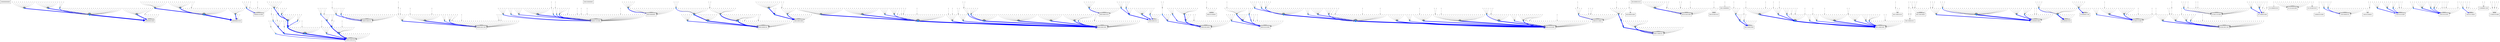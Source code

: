 digraph G {
layers="basins:edges:singles";
subgraph {
node[shape=box, style=unfilled, layer="basins"];
"00000000000" ;
node[shape=point, layer="edges", color=dodgerblue2, width=0.15, style=filled];
edge[color=blue];
node[layer="singles", color=gray25, width=0.05];
edge[color=gray50, len=1];
}
subgraph {
node[shape=box, style=unfilled, layer="basins"];
"00000001000" ;
node[shape=point, layer="edges", color=dodgerblue2, width=0.15, style=filled];
edge[color=blue];
"00001001000" [width=0.275142];
"00001000000" -> "00001001000" [penwidth=5.1299];
"00000001000" [width=0.298489];
"00001001000" -> "00000001000" [penwidth=8.25427];
"00001001000" [width=0.275142];
"00011000000" -> "00001001000" [penwidth=5.1299];
"00000001000" [width=0.298489];
"00011001000" -> "00000001000" [penwidth=5.4161];
"00001001000" [width=0.275142];
"01011000000" -> "00001001000" [penwidth=2.77259];
node[layer="singles", color=gray25, width=0.05];
edge[color=gray50, len=1];
"00000100110" -> "00001000000";
"00000101110" -> "00001000000";
"00001100110" -> "00001000000";
"00001101110" -> "00001001000";
"00010100110" -> "00011000000";
"00010101110" -> "00011000000";
"00011100110" -> "00001000000";
"00011101110" -> "00001001000";
"00100100110" -> "00001000000";
"00100101110" -> "00001000000";
"00101100110" -> "00001000000";
"00101101110" -> "00001001000";
"00110100110" -> "00011000000";
"00110101110" -> "00011000000";
"00111100110" -> "00001000000";
"00111101110" -> "00001001000";
"01000100111" -> "01011000000";
"01010100110" -> "00011000000";
"01010100111" -> "00011000000";
"01010101110" -> "00011001000";
"01011001000" -> "00000001000";
"01011010000" -> "00000001000";
"01011010110" -> "00001001000";
"01011011000" -> "00000001000";
"01011011010" -> "00000001000";
"01011011110" -> "00000001000";
"01011100110" -> "00001001000";
"01011100111" -> "00011001000";
"01011101110" -> "00001001000";
"01011101111" -> "00011001000";
"01011110110" -> "00001001000";
"01011111110" -> "00001001000";
"01100100111" -> "01011000000";
"01100101111" -> "01011001000";
"01110100110" -> "00011000000";
"01110100111" -> "00011000000";
"01110101110" -> "00011001000";
"01110101111" -> "00011001000";
"01110111110" -> "00011001000";
"01111010110" -> "00001001000";
"01111011110" -> "00001001000";
"01111100110" -> "00001001000";
"01111100111" -> "00011001000";
"01111101110" -> "00001001000";
"01111101111" -> "00011001000";
"01111110110" -> "00001001000";
"01111111110" -> "00001001000";
"10100100110" -> "00001000000";
"10100101110" -> "00001000000";
"10101000000" -> "00001001000";
"10101001000" -> "00001001000";
"10101100110" -> "00001000000";
"10101101110" -> "00001001000";
"10110100110" -> "00011000000";
"10110101110" -> "00011000000";
"10111000000" -> "00001001000";
"10111001000" -> "00001001000";
"10111100110" -> "00001000000";
"10111101110" -> "00001001000";
"11011010110" -> "00001001000";
"11011011110" -> "00000001000";
"11100100111" -> "01011000000";
"11100101111" -> "01011001000";
"11110100110" -> "00011000000";
"11110100111" -> "00011000000";
"11110101110" -> "00011001000";
"11110101111" -> "00011001000";
"11110111110" -> "00011001000";
"11111000000" -> "00001001000";
"11111000001" -> "00011001000";
"11111001000" -> "00001001000";
"11111010000" -> "00001001000";
"11111010110" -> "00001001000";
"11111011000" -> "00000001000";
"11111011010" -> "00000001000";
"11111011110" -> "00001001000";
"11111100110" -> "00001001000";
"11111100111" -> "00011001000";
"11111101110" -> "00001001000";
"11111101111" -> "00011001000";
"11111110110" -> "00001001000";
"11111111110" -> "00001001000";
}
subgraph {
node[shape=box, style=unfilled, layer="basins"];
"00000001010" ;
node[shape=point, layer="edges", color=dodgerblue2, width=0.15, style=filled];
edge[color=blue];
"00001001010" [width=0.265932];
"00001000010" -> "00001001010" [penwidth=5.4161];
"00000001010" [width=0.280313];
"00001001010" -> "00000001010" [penwidth=7.97797];
"00001001010" [width=0.265932];
"00011000010" -> "00001001010" [penwidth=5.1299];
"00000001010" [width=0.280313];
"00011001010" -> "00000001010" [penwidth=4.60517];
node[layer="singles", color=gray25, width=0.05];
edge[color=gray50, len=1];
"00000000110" -> "00001000010";
"00001000110" -> "00001000010";
"00001001110" -> "00001001010";
"00010000110" -> "00011000010";
"00011000110" -> "00001000010";
"00011001110" -> "00001001010";
"00100000110" -> "00001000010";
"00100001110" -> "00001000010";
"00101000110" -> "00001000010";
"00101001110" -> "00001001010";
"00110000110" -> "00011000010";
"00110001110" -> "00011000010";
"00111000110" -> "00001000010";
"00111001110" -> "00001001010";
"01010000110" -> "00011000010";
"01011000010" -> "00001001010";
"01011000110" -> "00001001010";
"01011000111" -> "00011001010";
"01011001010" -> "00000001010";
"01011001110" -> "00001001010";
"01100000111" -> "01011000010";
"01110000110" -> "00011000010";
"01110000111" -> "00011000010";
"01110001110" -> "00011001010";
"01111000110" -> "00001001010";
"01111000111" -> "00011001010";
"01111001110" -> "00001001010";
"01111001111" -> "00011001010";
"10000000110" -> "00001000010";
"10001000110" -> "00001000010";
"10001001110" -> "00001001010";
"10010000110" -> "00011000010";
"10011000110" -> "00001000010";
"10011001110" -> "00001001010";
"10100000110" -> "00001000010";
"10100001010" -> "00000001010";
"10100001110" -> "00001000010";
"10101000010" -> "00001001010";
"10101000110" -> "00001000010";
"10101001010" -> "00001001010";
"10101001110" -> "00001001010";
"10110000110" -> "00011000010";
"10110001110" -> "00011000010";
"10111000010" -> "00001001010";
"10111000110" -> "00001000010";
"10111001010" -> "00001001010";
"10111001110" -> "00001001010";
"11010000110" -> "00011000010";
"11011000110" -> "00001001010";
"11011000111" -> "00011001010";
"11011001110" -> "00001001010";
"11100000111" -> "01011000010";
"11110000110" -> "00011000010";
"11110000111" -> "00011000010";
"11110001110" -> "00011001010";
"11111000010" -> "00001001010";
"11111000011" -> "00011001010";
"11111000110" -> "00001001010";
"11111000111" -> "00011001010";
"11111001010" -> "00001001010";
"11111001110" -> "00001001010";
"11111001111" -> "00011001010";
}
subgraph {
node[shape=box, style=unfilled, layer="basins"];
"00000101000" ;
node[shape=point, layer="edges", color=dodgerblue2, width=0.15, style=filled];
edge[color=blue];
"00000101000" [width=0.196296];
"00000101010" -> "00000101000" [penwidth=3.21888];
node[layer="singles", color=gray25, width=0.05];
edge[color=gray50, len=1];
"01011111000" -> "00000101000";
"01011111010" -> "00000101000";
"10000001010" -> "00000101010";
"10000101010" -> "00000101000";
"10001001000" -> "00000101000";
"10001001010" -> "00000101010";
"10011001000" -> "00000101000";
"10011001010" -> "00000101010";
"11011001000" -> "00000101000";
"11011001010" -> "00000101010";
"11011010000" -> "00000101000";
"11011011000" -> "00000101000";
"11011011010" -> "00000101000";
"11011111000" -> "00000101000";
"11011111010" -> "00000101000";
"11100100011" -> "01011111000";
"11110000000" -> "10011001000";
}
subgraph {
node[shape=box, style=unfilled, layer="basins"];
"00001000100" ;
node[shape=point, layer="edges", color=dodgerblue2, width=0.15, style=filled];
edge[color=blue];
"00001000100" [width=0.318608];
"00000000100" -> "00001000100" [penwidth=2.77259];
"00001000100" [width=0.318608];
"00001100100" -> "00001000100" [penwidth=5.27811];
"00011000100" [width=0.259455];
"00010000100" -> "00011000100" [penwidth=6.86797];
"00010000100" [width=0.228932];
"00010001100" -> "00010000100" [penwidth=6.43775];
"00001000100" [width=0.318608];
"00011000100" -> "00001000100" [penwidth=7.78364];
"01010001100" [width=0.16566];
"01000001101" -> "01010001100" [penwidth=4.15888];
"00010000100" [width=0.228932];
"01010000101" -> "00010000100" [penwidth=2.77259];
"00010001100" [width=0.214592];
"01010001100" -> "00010001100" [penwidth=4.96981];
"00010001100" [width=0.214592];
"01010001101" -> "00010001100" [penwidth=3.21888];
"00001000100" [width=0.318608];
"10001000100" -> "00001000100" [penwidth=3.89182];
"10011000100" [width=0.224486];
"10010000100" -> "10011000100" [penwidth=5.54518];
"10010000100" [width=0.184839];
"10010001100" -> "10010000100" [penwidth=4.79579];
"10011100100" [width=0.153506];
"10010101100" -> "10011100100" [penwidth=2.77259];
"00001000100" [width=0.318608];
"10011000100" -> "00001000100" [penwidth=6.73459];
"00001100100" [width=0.175937];
"10011100100" -> "00001100100" [penwidth=4.60517];
"10010001100" [width=0.15986];
"11010001101" -> "10010001100" [penwidth=2.77259];
node[layer="singles", color=gray25, width=0.05];
edge[color=gray50, len=1];
"00000001100" -> "00000000100";
"00000100100" -> "00001000100";
"00000101100" -> "00001000100";
"00010100100" -> "00011000100";
"00010101100" -> "00011000100";
"00011100100" -> "00001000100";
"00100000100" -> "00001000100";
"00100001100" -> "00001000100";
"00100100100" -> "00001000100";
"00100101100" -> "00001000100";
"00101000100" -> "00001000100";
"00101100100" -> "00001000100";
"00110000100" -> "00011000100";
"00110001100" -> "00011000100";
"00110100100" -> "00011000100";
"00110101100" -> "00011000100";
"00111000100" -> "00001000100";
"00111100100" -> "00001000100";
"01000000101" -> "01010000100";
"01000010101" -> "01010000101";
"01000011101" -> "01010001101";
"01000101101" -> "01010001100";
"01000110101" -> "01010000101";
"01000111101" -> "01010001101";
"01001010101" -> "01000001101";
"01001011101" -> "01000001101";
"01001111101" -> "01000001101";
"01010000100" -> "00011000100";
"01010010100" -> "00010000100";
"01010011100" -> "00010001100";
"01010100100" -> "00011000100";
"01010100101" -> "00011000100";
"01010101101" -> "00010001100";
"01010110100" -> "00011000100";
"01010111100" -> "00010001100";
"01011001101" -> "00010001100";
"01011011100" -> "00000001100";
"01100001101" -> "01010001100";
"01100010101" -> "01010000101";
"01100011101" -> "01010001101";
"01100111101" -> "01010001101";
"01101011101" -> "01000001101";
"01110000100" -> "00011000100";
"01110000101" -> "00011000100";
"01110001101" -> "00010001100";
"01110010100" -> "00011000100";
"01110011100" -> "00010001100";
"01110100100" -> "00011000100";
"01110100101" -> "00011000100";
"01110110100" -> "00011000100";
"10000000100" -> "10001000100";
"10000001100" -> "10000000100";
"10000100100" -> "10001100100";
"10000101100" -> "10001100100";
"10001100100" -> "00001100100";
"10010100100" -> "10011100100";
"10100000100" -> "10001000100";
"10100001100" -> "10001000100";
"10100100100" -> "10001000100";
"10100101100" -> "10001000100";
"10101000100" -> "00001000100";
"10101100100" -> "00001000100";
"10110000100" -> "10011000100";
"10110001100" -> "10011000100";
"10110100100" -> "10011000100";
"10110101100" -> "10011000100";
"10111000100" -> "00001000100";
"10111100100" -> "00001000100";
"11000000101" -> "11010000100";
"11000001101" -> "11010001100";
"11000010101" -> "11010000101";
"11000011101" -> "11010001101";
"11000110101" -> "11010100101";
"11000111101" -> "11010101101";
"11001010101" -> "01000001101";
"11001011101" -> "01000001101";
"11001111101" -> "01000101101";
"11010000100" -> "10011000100";
"11010000101" -> "10010000100";
"11010001100" -> "10010001100";
"11010010100" -> "10010000100";
"11010011100" -> "10010001100";
"11010100100" -> "10011100100";
"11010100101" -> "10011100100";
"11010101101" -> "10010101100";
"11010110100" -> "10011100100";
"11010111100" -> "10010101100";
"11011001101" -> "00010001100";
"11011011100" -> "00000001100";
"11100001101" -> "11010001100";
"11100010101" -> "11010000101";
"11100011101" -> "11010001101";
"11100111101" -> "11010001101";
"11101011101" -> "01000001101";
"11110000100" -> "10011000100";
"11110000101" -> "10011000100";
"11110001101" -> "10010001100";
"11110010100" -> "10011000100";
"11110011100" -> "10010001100";
"11110100100" -> "10011000100";
"11110100101" -> "10011000100";
"11110110100" -> "10011000100";
}
subgraph {
node[shape=box, style=unfilled, layer="basins"];
"00001000101" ;
node[shape=point, layer="edges", color=dodgerblue2, width=0.15, style=filled];
edge[color=blue];
"00001000101" [width=0.242506];
"00001100101" -> "00001000101" [penwidth=3.58352];
"00001000101" [width=0.242506];
"10001000101" -> "00001000101" [penwidth=2.77259];
node[layer="singles", color=gray25, width=0.05];
edge[color=gray50, len=1];
"00000110100" -> "00001000101";
"00001010100" -> "00001000101";
"00001110100" -> "00001000101";
"00001110101" -> "00001000101";
"00011010100" -> "00001000101";
"00011110100" -> "00001000101";
"00100010100" -> "00001000101";
"00100110100" -> "00001000101";
"00100111100" -> "00001000101";
"00101000101" -> "00001000101";
"00101010100" -> "00001000101";
"00101010101" -> "00001000101";
"00101100101" -> "00001000101";
"00101110100" -> "00001000101";
"00101110101" -> "00001000101";
"00111010100" -> "00001000101";
"00111110100" -> "00001000101";
"10000110100" -> "10001100101";
"10001010100" -> "00001000101";
"10001100101" -> "00001100101";
"10001110100" -> "00001100101";
"10001110101" -> "00001100101";
"10011010100" -> "00001000101";
"10011110100" -> "00001100101";
"10100010100" -> "10001000101";
"10100110100" -> "10001000101";
"10100111100" -> "10001000101";
"10101000101" -> "00001000101";
"10101010100" -> "00001000101";
"10101010101" -> "00001000101";
"10101100101" -> "00001000101";
"10101110100" -> "00001000101";
"10101110101" -> "00001000101";
"10111010100" -> "00001000101";
"10111110100" -> "00001000101";
}
subgraph {
node[shape=box, style=unfilled, layer="basins"];
"00001001100" ;
node[shape=point, layer="edges", color=dodgerblue2, width=0.15, style=filled];
edge[color=blue];
"00001001100" [width=0.292963];
"00001101100" -> "00001001100" [penwidth=4.60517];
"00001001100" [width=0.292963];
"00011001100" -> "00001001100" [penwidth=5.99146];
"00001001100" [width=0.292963];
"01011000100" -> "00001001100" [penwidth=2.77259];
"00001001100" [width=0.292963];
"10011001100" -> "00001001100" [penwidth=3.21888];
node[layer="singles", color=gray25, width=0.05];
edge[color=gray50, len=1];
"00011101100" -> "00001001100";
"00101001100" -> "00001001100";
"00101101100" -> "00001001100";
"00111001100" -> "00001001100";
"00111101100" -> "00001001100";
"01000100101" -> "01011000100";
"01010101100" -> "00011001100";
"01011000101" -> "00011001100";
"01011001100" -> "00001001100";
"01011010100" -> "00001001100";
"01011100100" -> "00001001100";
"01011100101" -> "00011001100";
"01011101100" -> "00001001100";
"01011101101" -> "00011001100";
"01011110100" -> "00001001100";
"01011111100" -> "00001001100";
"01100000101" -> "01011000100";
"01100100101" -> "01011000100";
"01100101101" -> "01011001100";
"01100110101" -> "01011000101";
"01110001100" -> "00011001100";
"01110101100" -> "00011001100";
"01110101101" -> "00011001100";
"01110111100" -> "00011001100";
"01111000100" -> "00001001100";
"01111000101" -> "00011001100";
"01111001100" -> "00001001100";
"01111001101" -> "00011001100";
"01111010100" -> "00001001100";
"01111011100" -> "00001001100";
"01111100100" -> "00001001100";
"01111100101" -> "00011001100";
"01111101100" -> "00001001100";
"01111101101" -> "00011001100";
"01111110100" -> "00001001100";
"01111111100" -> "00001001100";
"10001001100" -> "00001001100";
"10001101100" -> "00001101100";
"10011101100" -> "00001101100";
"10101001100" -> "00001001100";
"10101101100" -> "00001001100";
"10111001100" -> "00001001100";
"10111101100" -> "00001001100";
"11000100101" -> "11011100100";
"11000101101" -> "11010101100";
"11010101100" -> "10011101100";
"11011000100" -> "00001001100";
"11011000101" -> "00011001100";
"11011001100" -> "00001001100";
"11011010100" -> "00001001100";
"11011100100" -> "00001101100";
"11011100101" -> "00011101100";
"11011101100" -> "00001101100";
"11011101101" -> "00011101100";
"11011110100" -> "00001101100";
"11011111100" -> "00001101100";
"11100000101" -> "11011000100";
"11100100101" -> "11011000100";
"11100101101" -> "11011001100";
"11100110101" -> "11011000101";
"11110001100" -> "10011001100";
"11110101100" -> "10011001100";
"11110101101" -> "10011001100";
"11110111100" -> "10011001100";
"11111000100" -> "00001001100";
"11111000101" -> "00011001100";
"11111001100" -> "00001001100";
"11111001101" -> "00011001100";
"11111010100" -> "00001001100";
"11111011100" -> "00001001100";
"11111100100" -> "00001001100";
"11111100101" -> "00011001100";
"11111101100" -> "00001001100";
"11111101101" -> "00011001100";
"11111110100" -> "00001001100";
"11111111100" -> "00001001100";
}
subgraph {
node[shape=box, style=unfilled, layer="basins"];
"00001101000" ;
node[shape=point, layer="edges", color=dodgerblue2, width=0.15, style=filled];
edge[color=blue];
"00001101000" [width=0.302886];
"00001100000" -> "00001101000" [penwidth=3.58352];
"00001101000" [width=0.302886];
"00001101010" -> "00001101000" [penwidth=2.77259];
"00001101000" [width=0.302886];
"00011100000" -> "00001101000" [penwidth=3.58352];
"00001101000" [width=0.302886];
"00011101000" -> "00001101000" [penwidth=5.4161];
"00001101000" [width=0.302886];
"10001100000" -> "00001101000" [penwidth=2.77259];
"00001101000" [width=0.302886];
"10011100000" -> "00001101000" [penwidth=2.77259];
"00001101000" [width=0.302886];
"10011101000" -> "00001101000" [penwidth=3.58352];
node[layer="singles", color=gray25, width=0.05];
edge[color=gray50, len=1];
"00000100000" -> "00001100000";
"00001100010" -> "00001101000";
"00010100000" -> "00011100000";
"00011100010" -> "00001101000";
"00011101010" -> "00001101000";
"01010100000" -> "00011101000";
"01011100000" -> "00001101000";
"01011100001" -> "00011101000";
"01011100010" -> "00001101000";
"01011100011" -> "00011101000";
"01011101000" -> "00001101000";
"01011101010" -> "00001101000";
"01011110000" -> "00001101000";
"10000000000" -> "10000100000";
"10000100000" -> "10001100000";
"10000100110" -> "00001100000";
"10000101110" -> "00001100000";
"10001000000" -> "00001101000";
"10001000010" -> "00001101010";
"10001100010" -> "00001101000";
"10001100110" -> "00001100000";
"10001101000" -> "00001101000";
"10001101010" -> "00001101000";
"10001101110" -> "00001101000";
"10010000000" -> "10010100000";
"10010100000" -> "10011100000";
"10010100110" -> "00011100000";
"10010101110" -> "00011100000";
"10011000000" -> "00001101000";
"10011000010" -> "00001101010";
"10011100010" -> "00001101000";
"10011100110" -> "00001100000";
"10011101010" -> "00001101000";
"10011101110" -> "00001101000";
"10100000000" -> "10001000000";
"10100100000" -> "10001100000";
"10100101000" -> "10001101000";
"10100101010" -> "00001101000";
"10101100000" -> "00001101000";
"10101100010" -> "00001101000";
"10101101000" -> "00001101000";
"10101101010" -> "00001101000";
"10110000000" -> "10011000000";
"10110100000" -> "10011100000";
"10110101000" -> "10011101000";
"10110101010" -> "00011101000";
"10111100000" -> "00001101000";
"10111100010" -> "00001101000";
"10111101000" -> "00001101000";
"10111101010" -> "00001101000";
"11000100111" -> "01011100000";
"11010100000" -> "10011101000";
"11010100110" -> "00011100000";
"11010100111" -> "00011100000";
"11010101110" -> "00011101000";
"11011000000" -> "00001101000";
"11011000010" -> "00001101010";
"11011100000" -> "00001101000";
"11011100001" -> "00011101000";
"11011100010" -> "00001101000";
"11011100011" -> "00011101000";
"11011100110" -> "00001101000";
"11011100111" -> "00011101000";
"11011101000" -> "00001101000";
"11011101010" -> "00001101000";
"11011101110" -> "00001101000";
"11011101111" -> "00011101000";
"11011110000" -> "00001101000";
"11011110110" -> "00001101000";
"11011111110" -> "00001101000";
"11100100001" -> "11011101000";
"11110100000" -> "10011101000";
"11110100001" -> "10011101000";
"11110101000" -> "10011101000";
"11110101010" -> "00011101000";
"11111100000" -> "00001101000";
"11111100001" -> "00011101000";
"11111100010" -> "00001101000";
"11111100011" -> "00011101000";
"11111101000" -> "00001101000";
"11111101001" -> "00011101000";
"11111101010" -> "00001101000";
"11111101011" -> "00011101000";
"11111110000" -> "00001101000";
"11111111000" -> "00001101000";
"11111111010" -> "00001101000";
}
subgraph {
node[shape=box, style=unfilled, layer="basins"];
"00010000000" ;
node[shape=point, layer="edges", color=dodgerblue2, width=0.15, style=filled];
edge[color=blue];
node[layer="singles", color=gray25, width=0.05];
edge[color=gray50, len=1];
}
subgraph {
node[shape=box, style=unfilled, layer="basins"];
"00010000001" ;
node[shape=point, layer="edges", color=dodgerblue2, width=0.15, style=filled];
edge[color=blue];
"00010000001" [width=0.231049];
"00000000001" -> "00010000001" [penwidth=4.15888];
node[layer="singles", color=gray25, width=0.05];
edge[color=gray50, len=1];
"00000011110" -> "00000000001";
"00000011111" -> "00010000001";
"00000101111" -> "00010000001";
"00000111110" -> "00000000001";
"00000111111" -> "00010000001";
"00001010111" -> "00000000001";
"00010011110" -> "00010000001";
"00010011111" -> "00010000001";
"00010101111" -> "00010000001";
"00010111110" -> "00010000001";
"00010111111" -> "00010000001";
"00011010111" -> "00010000001";
"00100011110" -> "00000000001";
"00100011111" -> "00010000001";
"00100111111" -> "00010000001";
"00110011110" -> "00010000001";
"00110011111" -> "00010000001";
"00110111111" -> "00010000001";
"10000011110" -> "00000000001";
"10000011111" -> "00010000001";
"10001010111" -> "00000000001";
"10010011110" -> "00010000001";
"10010011111" -> "00010000001";
"10011010111" -> "00010000001";
"10100011110" -> "00000000001";
"10100011111" -> "00010000001";
"10100111111" -> "00010000001";
"10110011110" -> "00010000001";
"10110011111" -> "00010000001";
"10110111111" -> "00010000001";
}
subgraph {
node[shape=box, style=unfilled, layer="basins"];
"00010000101" ;
node[shape=point, layer="edges", color=dodgerblue2, width=0.15, style=filled];
edge[color=blue];
"00010000101" [width=0.310264];
"00000000101" -> "00010000101" [penwidth=3.89182];
"00010000101" [width=0.310264];
"00000001101" -> "00010000101" [penwidth=6.93147];
"00000001101" [width=0.231049];
"00001001101" -> "00000001101" [penwidth=6.08904];
"00001001101" [width=0.202968];
"00001101101" -> "00001001101" [penwidth=2.77259];
"00010000101" [width=0.310264];
"00010001101" -> "00010000101" [penwidth=7.1107];
"00010001101" [width=0.237023];
"00011001101" -> "00010001101" [penwidth=5.66643];
node[layer="singles", color=gray25, width=0.05];
edge[color=gray50, len=1];
"00000010100" -> "00000000101";
"00000010101" -> "00010000101";
"00000011100" -> "00000000101";
"00000011101" -> "00010000101";
"00000101101" -> "00010000101";
"00000110101" -> "00010000101";
"00000111100" -> "00000000101";
"00000111101" -> "00010000101";
"00001010101" -> "00000000101";
"00001011100" -> "00000001101";
"00001011101" -> "00000001101";
"00001111100" -> "00001001101";
"00001111101" -> "00000001101";
"00010010100" -> "00010000101";
"00010010101" -> "00010000101";
"00010011100" -> "00010000101";
"00010011101" -> "00010000101";
"00010101101" -> "00010000101";
"00010110101" -> "00010000101";
"00010111100" -> "00010000101";
"00010111101" -> "00010000101";
"00011010101" -> "00010000101";
"00011011100" -> "00000001101";
"00011011101" -> "00010001101";
"00011101101" -> "00011001101";
"00011111100" -> "00001001101";
"00011111101" -> "00010001101";
"00100001101" -> "00010000101";
"00100010101" -> "00010000101";
"00100011100" -> "00000000101";
"00100011101" -> "00010000101";
"00100111101" -> "00010000101";
"00101001101" -> "00001001101";
"00101011100" -> "00001001101";
"00101011101" -> "00000001101";
"00101101101" -> "00001001101";
"00101111100" -> "00001001101";
"00101111101" -> "00001001101";
"00110001101" -> "00010000101";
"00110010101" -> "00010000101";
"00110011100" -> "00010000101";
"00110011101" -> "00010000101";
"00110111101" -> "00010000101";
"00111001101" -> "00011001101";
"00111011100" -> "00001001101";
"00111011101" -> "00010001101";
"00111101101" -> "00011001101";
"00111111100" -> "00001001101";
"00111111101" -> "00011001101";
"01010010101" -> "00010000101";
"01010011101" -> "00010001101";
"01010110101" -> "00010000101";
"01010111101" -> "00010001101";
"01011010101" -> "00010001101";
"01011011101" -> "00010001101";
"01011110101" -> "00011001101";
"01011111101" -> "00010001101";
"01110010101" -> "00010000101";
"01110011101" -> "00010001101";
"01110111101" -> "00010001101";
"01111010101" -> "00011001101";
"01111011101" -> "00010001101";
"01111110101" -> "00011001101";
"01111111101" -> "00011001101";
"10001001101" -> "00000001101";
"10001010101" -> "00000000101";
"10001011100" -> "00000001101";
"10001011101" -> "00000001101";
"10001101101" -> "00001101101";
"10001111100" -> "00001101101";
"10001111101" -> "00000101101";
"10011001101" -> "00010001101";
"10011010101" -> "00010000101";
"10011011100" -> "00000001101";
"10011011101" -> "00010001101";
"10011101101" -> "00011101101";
"10011111100" -> "00001101101";
"10011111101" -> "00010101101";
"10101001101" -> "00001001101";
"10101011100" -> "00001001101";
"10101011101" -> "00000001101";
"10101101101" -> "00001001101";
"10101111100" -> "00001001101";
"10101111101" -> "00001001101";
"10111001101" -> "00011001101";
"10111011100" -> "00001001101";
"10111011101" -> "00010001101";
"10111101101" -> "00011001101";
"10111111100" -> "00001001101";
"10111111101" -> "00011001101";
"11011010101" -> "00010001101";
"11011011101" -> "00010001101";
"11011110101" -> "00011101101";
"11011111101" -> "00010101101";
"11111010101" -> "00011001101";
"11111011101" -> "00010001101";
"11111110101" -> "00011001101";
"11111111101" -> "00011001101";
}
subgraph {
node[shape=box, style=unfilled, layer="basins"];
"00010001000" ;
node[shape=point, layer="edges", color=dodgerblue2, width=0.15, style=filled];
edge[color=blue];
"01010001000" [width=0.188881];
"01000001001" -> "01010001000" [penwidth=5.27811];
"00010001000" [width=0.247571];
"01010001000" -> "00010001000" [penwidth=5.66643];
"00010001000" [width=0.247571];
"01010001001" -> "00010001000" [penwidth=4.79579];
node[layer="singles", color=gray25, width=0.05];
edge[color=gray50, len=1];
"01000000001" -> "01010001000";
"01000011001" -> "01010001001";
"01000011111" -> "01010001001";
"01000101111" -> "01010001000";
"01000111111" -> "01010001001";
"01001010001" -> "01000001001";
"01001010011" -> "01000011001";
"01001010111" -> "01000001001";
"01001011001" -> "01000001001";
"01001011011" -> "01000001001";
"01001011111" -> "01000001001";
"01001111111" -> "01000001001";
"01010000000" -> "00010001000";
"01010000001" -> "00010001000";
"01010011000" -> "00010001000";
"01010011110" -> "00010001000";
"01010101111" -> "00010001000";
"01010111110" -> "00010001000";
"01011000001" -> "00010001000";
"01011001001" -> "00010001000";
"01100011111" -> "01010001001";
"01100111111" -> "01010001001";
"01101011111" -> "01000001001";
"01110011110" -> "00010001000";
"11000011111" -> "01010001001";
"11001010111" -> "01000001001";
"11001011111" -> "01000001001";
"11010011110" -> "00010001000";
"11100011111" -> "01010001001";
"11100111111" -> "01010001001";
"11101010001" -> "01000001001";
"11101010011" -> "01000011001";
"11101011001" -> "01000001001";
"11101011011" -> "01000001001";
"11101011111" -> "01000001001";
"11110011110" -> "00010001000";
"11111001001" -> "00010001000";
}
subgraph {
node[shape=box, style=unfilled, layer="basins"];
"00010001001" ;
node[shape=point, layer="edges", color=dodgerblue2, width=0.15, style=filled];
edge[color=blue];
"00010001001" [width=0.35866];
"00000001001" -> "00010001001" [penwidth=8.93182];
"00010001001" [width=0.35866];
"00000011001" -> "00010001001" [penwidth=4.39445];
"00000001001" [width=0.297727];
"00001000001" -> "00000001001" [penwidth=6.43775];
"00000001001" [width=0.297727];
"00001001001" -> "00000001001" [penwidth=5.88888];
"00000001001" [width=0.297727];
"00001010001" -> "00000001001" [penwidth=3.58352];
"00010001001" [width=0.35866];
"00010011000" -> "00010001001" [penwidth=4.15888];
"00010001001" [width=0.35866];
"00010011001" -> "00010001001" [penwidth=6.51619];
"00010011001" [width=0.217206];
"00010011010" -> "00010011001" [penwidth=3.58352];
"00010001001" [width=0.35866];
"00011000001" -> "00010001001" [penwidth=6.08904];
"00010001001" [width=0.35866];
"00011001001" -> "00010001001" [penwidth=5.27811];
"00000001001" [width=0.297727];
"00011010000" -> "00000001001" [penwidth=3.58352];
"00010001001" [width=0.35866];
"00011010001" -> "00010001001" [penwidth=4.96981];
"00010011001" [width=0.217206];
"01010010001" -> "00010011001" [penwidth=3.58352];
"00010001001" [width=0.35866];
"01010011001" -> "00010001001" [penwidth=3.58352];
node[layer="singles", color=gray25, width=0.05];
edge[color=gray50, len=1];
"00000011000" -> "00000001001";
"00000011010" -> "00000011001";
"00000011011" -> "00010011001";
"00000100111" -> "00011000001";
"00000110110" -> "00001010001";
"00001010000" -> "00000001001";
"00001010010" -> "00000011001";
"00001010011" -> "00000011001";
"00001010110" -> "00001000001";
"00001011000" -> "00000001001";
"00001011001" -> "00000001001";
"00001011010" -> "00000001001";
"00001011011" -> "00000001001";
"00001011110" -> "00000001001";
"00001011111" -> "00000001001";
"00001100111" -> "00001000001";
"00001101111" -> "00001001001";
"00001110110" -> "00001000001";
"00001110111" -> "00001000001";
"00001111110" -> "00001001001";
"00001111111" -> "00000001001";
"00010011011" -> "00010011001";
"00010100111" -> "00011000001";
"00010110110" -> "00011010001";
"00011010010" -> "00000011001";
"00011010011" -> "00010011001";
"00011010110" -> "00001000001";
"00011011000" -> "00000001001";
"00011011001" -> "00010001001";
"00011011010" -> "00000001001";
"00011011011" -> "00010001001";
"00011011110" -> "00000001001";
"00011011111" -> "00010001001";
"00011100111" -> "00011000001";
"00011101111" -> "00011001001";
"00011110110" -> "00001000001";
"00011110111" -> "00011000001";
"00011111110" -> "00001001001";
"00011111111" -> "00010001001";
"00100010110" -> "00001010001";
"00100100111" -> "00011000001";
"00100101111" -> "00011000001";
"00100110110" -> "00001010001";
"00100110111" -> "00011010001";
"00100111110" -> "00001000001";
"00101010110" -> "00001000001";
"00101010111" -> "00001000001";
"00101011110" -> "00001001001";
"00101011111" -> "00000001001";
"00101100111" -> "00001000001";
"00101101111" -> "00001001001";
"00101110110" -> "00001000001";
"00101110111" -> "00001000001";
"00101111110" -> "00001001001";
"00101111111" -> "00001001001";
"00110010110" -> "00011010001";
"00110100111" -> "00011000001";
"00110101111" -> "00011000001";
"00110110110" -> "00011010001";
"00110110111" -> "00011010001";
"00110111110" -> "00011000001";
"00111010110" -> "00001000001";
"00111010111" -> "00011000001";
"00111011110" -> "00001001001";
"00111011111" -> "00010001001";
"00111100111" -> "00011000001";
"00111101111" -> "00011001001";
"00111110110" -> "00001000001";
"00111110111" -> "00011000001";
"00111111110" -> "00001001001";
"00111111111" -> "00011001001";
"01000000011" -> "01010011010";
"01000000111" -> "01010000010";
"01000010001" -> "01010011001";
"01000010011" -> "01010011001";
"01000010111" -> "01010010001";
"01000011011" -> "01010011001";
"01000110111" -> "01010010001";
"01010000010" -> "00010011010";
"01010000011" -> "00010011010";
"01010010000" -> "00010011000";
"01010010010" -> "00010011000";
"01010010011" -> "00010011001";
"01010011010" -> "00010011000";
"01010011011" -> "00010011001";
"01010011111" -> "00010001001";
"01010110110" -> "00011010000";
"01010111111" -> "00010001001";
"01011010001" -> "00010001001";
"01011010010" -> "00000011000";
"01011010011" -> "00010011001";
"01011010111" -> "00010001001";
"01011011001" -> "00010001001";
"01011011011" -> "00010001001";
"01011011111" -> "00010001001";
"01011110111" -> "00011001001";
"01011111111" -> "00010001001";
"01100010111" -> "01010010001";
"01100110111" -> "01011010001";
"01110010110" -> "00011010000";
"01110011111" -> "00010001001";
"01110110110" -> "00011010000";
"01110110111" -> "00011010001";
"01110111111" -> "00010001001";
"01111010111" -> "00011001001";
"01111011111" -> "00010001001";
"01111110111" -> "00011001001";
"01111111111" -> "00011001001";
"10001010110" -> "00001000001";
"10001011110" -> "00000001001";
"10001011111" -> "00000001001";
"10011010110" -> "00001000001";
"10011011110" -> "00000001001";
"10011011111" -> "00010001001";
"10100000010" -> "00001010010";
"10100010110" -> "00001010001";
"10100011010" -> "00000011001";
"10100011011" -> "00010011001";
"10100100111" -> "00011000001";
"10100101111" -> "00011000001";
"10100110110" -> "00001010001";
"10100110111" -> "00011010001";
"10100111110" -> "00001000001";
"10101000001" -> "00001001001";
"10101001001" -> "00000001001";
"10101010000" -> "00001001001";
"10101010001" -> "00000001001";
"10101010010" -> "00001011001";
"10101010011" -> "00000011001";
"10101010110" -> "00001000001";
"10101010111" -> "00001000001";
"10101011000" -> "00000001001";
"10101011001" -> "00000001001";
"10101011010" -> "00000001001";
"10101011011" -> "00000001001";
"10101011110" -> "00001001001";
"10101011111" -> "00000001001";
"10101100111" -> "00001000001";
"10101101111" -> "00001001001";
"10101110110" -> "00001000001";
"10101110111" -> "00001000001";
"10101111110" -> "00001001001";
"10101111111" -> "00001001001";
"10110000010" -> "00011010010";
"10110010110" -> "00011010001";
"10110011010" -> "00010011001";
"10110011011" -> "00010011001";
"10110100111" -> "00011000001";
"10110101111" -> "00011000001";
"10110110110" -> "00011010001";
"10110110111" -> "00011010001";
"10110111110" -> "00011000001";
"10111000001" -> "00011001001";
"10111001001" -> "00010001001";
"10111010000" -> "00001001001";
"10111010001" -> "00010001001";
"10111010010" -> "00001011001";
"10111010011" -> "00010011001";
"10111010110" -> "00001000001";
"10111010111" -> "00011000001";
"10111011000" -> "00000001001";
"10111011001" -> "00010001001";
"10111011010" -> "00000001001";
"10111011011" -> "00010001001";
"10111011110" -> "00001001001";
"10111011111" -> "00010001001";
"10111100111" -> "00011000001";
"10111101111" -> "00011001001";
"10111110110" -> "00001000001";
"10111110111" -> "00011000001";
"10111111110" -> "00001001001";
"10111111111" -> "00011001001";
"11000000111" -> "01010000010";
"11000010111" -> "01010010001";
"11010011111" -> "00010001001";
"11011010111" -> "00010001001";
"11011011111" -> "00010001001";
"11100000011" -> "01010011010";
"11100010011" -> "01010011001";
"11100010111" -> "01010010001";
"11100011011" -> "01010011001";
"11100110111" -> "01011010001";
"11110000010" -> "00011011010";
"11110000011" -> "00010011010";
"11110010010" -> "00010011000";
"11110010011" -> "00010011001";
"11110010110" -> "00011010000";
"11110011010" -> "00010011000";
"11110011011" -> "00010011001";
"11110011111" -> "00010001001";
"11110110110" -> "00011010000";
"11110110111" -> "00011010001";
"11110111111" -> "00010001001";
"11111010001" -> "00010001001";
"11111010010" -> "00001011000";
"11111010011" -> "00010011001";
"11111010111" -> "00011001001";
"11111011001" -> "00010001001";
"11111011011" -> "00010001001";
"11111011111" -> "00010001001";
"11111110111" -> "00011001001";
"11111111111" -> "00011001001";
}
subgraph {
node[shape=box, style=unfilled, layer="basins"];
"00010001010" ;
node[shape=point, layer="edges", color=dodgerblue2, width=0.15, style=filled];
edge[color=blue];
"00010001010" [width=0.209033];
"01010001010" -> "00010001010" [penwidth=3.89182];
node[layer="singles", color=gray25, width=0.05];
edge[color=gray50, len=1];
"01000001011" -> "01010001010";
"01000001111" -> "01010001010";
"01010001011" -> "00010001010";
"01010001110" -> "00010001010";
"01010001111" -> "00010001010";
"01011000011" -> "00010001010";
"01011001011" -> "00010001010";
"01011001111" -> "00010001010";
"01100001111" -> "01010001010";
"01110001111" -> "00010001010";
"10110001010" -> "00010001010";
"11000001111" -> "01010001010";
"11010001110" -> "00010001010";
"11010001111" -> "00010001010";
"11011001111" -> "00010001010";
"11100001011" -> "01010001010";
"11100001111" -> "01010001010";
"11110001010" -> "00010001010";
"11110001011" -> "00010001010";
"11110001111" -> "00010001010";
"11111001011" -> "00010001010";
}
subgraph {
node[shape=box, style=unfilled, layer="basins"];
"00010001011" ;
node[shape=point, layer="edges", color=dodgerblue2, width=0.15, style=filled];
edge[color=blue];
"00010001011" [width=0.231049];
"00000001011" -> "00010001011" [penwidth=5.1299];
"00000001011" [width=0.170997];
"00001000011" -> "00000001011" [penwidth=3.21888];
"00000001011" [width=0.170997];
"00001001011" -> "00000001011" [penwidth=2.77259];
"00010001011" [width=0.231049];
"00011000011" -> "00010001011" [penwidth=4.39445];
"00010001011" [width=0.231049];
"00011001011" -> "00010001011" [penwidth=2.77259];
node[layer="singles", color=gray25, width=0.05];
edge[color=gray50, len=1];
"00001000111" -> "00001000011";
"00001001111" -> "00000001011";
"00011000111" -> "00011000011";
"00011001111" -> "00010001011";
"00100000111" -> "00011000011";
"00101000111" -> "00001000011";
"00101001111" -> "00001001011";
"00110000111" -> "00011000011";
"00111000111" -> "00011000011";
"00111001111" -> "00011001011";
"10001000111" -> "00001000011";
"10001001111" -> "00000001011";
"10011000111" -> "00011000011";
"10011001111" -> "00010001011";
"10100000111" -> "00011000011";
"10100001011" -> "00010001011";
"10101000011" -> "00001001011";
"10101000111" -> "00001000011";
"10101001011" -> "00000001011";
"10101001111" -> "00001001011";
"10110000111" -> "00011000011";
"10110001011" -> "00010001011";
"10111000011" -> "00011001011";
"10111000111" -> "00011000011";
"10111001011" -> "00010001011";
"10111001111" -> "00011001011";
}
subgraph {
node[shape=box, style=unfilled, layer="basins"];
"00010010001" ;
node[shape=point, layer="edges", color=dodgerblue2, width=0.15, style=filled];
edge[color=blue];
"00010010001" [width=0.269537];
"00000010001" -> "00010010001" [penwidth=4.39445];
"00000010001" [width=0.146482];
"00000010010" -> "00000010001" [penwidth=2.77259];
"00010010010" [width=0.119451];
"00010000010" -> "00010010010" [penwidth=3.21888];
"00010010011" [width=0.188881];
"00010000011" -> "00010010011" [penwidth=5.1299];
"00010010001" [width=0.269537];
"00010010010" -> "00010010001" [penwidth=3.58352];
"00010010001" [width=0.269537];
"00010010011" -> "00010010001" [penwidth=5.66643];
node[layer="singles", color=gray25, width=0.05];
edge[color=gray50, len=1];
"00000000010" -> "00000010010";
"00000000011" -> "00010010011";
"00000000111" -> "00010000011";
"00000001110" -> "00000000010";
"00000001111" -> "00010000011";
"00000010000" -> "00000010001";
"00000010011" -> "00010010001";
"00000010110" -> "00000010001";
"00000010111" -> "00010010001";
"00000110111" -> "00010010001";
"00010000111" -> "00010000011";
"00010001110" -> "00010000010";
"00010001111" -> "00010000011";
"00010010000" -> "00010010001";
"00010010110" -> "00010010001";
"00010010111" -> "00010010001";
"00010110111" -> "00010010001";
"00100001111" -> "00010000011";
"00100010111" -> "00010010001";
"00110001111" -> "00010000011";
"00110010111" -> "00010010001";
"01010000111" -> "00010000010";
"01010010110" -> "00010010000";
"01010010111" -> "00010010001";
"01010110111" -> "00010010001";
"01110010111" -> "00010010001";
"10000000111" -> "00010000011";
"10000001110" -> "00000000010";
"10000001111" -> "00010000011";
"10000010110" -> "00000010001";
"10000010111" -> "00010010001";
"10010000111" -> "00010000011";
"10010001110" -> "00010000010";
"10010001111" -> "00010000011";
"10010010110" -> "00010010001";
"10010010111" -> "00010010001";
"10100000011" -> "00010010011";
"10100001111" -> "00010000011";
"10100010010" -> "00000010001";
"10100010011" -> "00010010001";
"10100010111" -> "00010010001";
"10110000011" -> "00010010011";
"10110001111" -> "00010000011";
"10110010010" -> "00010010001";
"10110010011" -> "00010010001";
"10110010111" -> "00010010001";
"11010000111" -> "00010000010";
"11010010110" -> "00010010000";
"11010010111" -> "00010010001";
"11110010111" -> "00010010001";
}
subgraph {
node[shape=box, style=unfilled, layer="basins"];
"00010100001" ;
node[shape=point, layer="edges", color=dodgerblue2, width=0.15, style=filled];
edge[color=blue];
node[layer="singles", color=gray25, width=0.05];
edge[color=gray50, len=1];
"00000100001" -> "00010100001";
"10000101111" -> "00010100001";
"10000111110" -> "00000100001";
"10000111111" -> "00010100001";
"10010101111" -> "00010100001";
"10010111110" -> "00010100001";
"10010111111" -> "00010100001";
}
subgraph {
node[shape=box, style=unfilled, layer="basins"];
"00010101000" ;
node[shape=point, layer="edges", color=dodgerblue2, width=0.15, style=filled];
edge[color=blue];
"00010101000" [width=0.263416];
"00010101010" -> "00010101000" [penwidth=3.58352];
"01010101000" [width=0.199715];
"01000101001" -> "01010101000" [penwidth=5.27811];
"01010101001" [width=0.119451];
"01000111001" -> "01010101001" [penwidth=2.77259];
"00010101000" [width=0.263416];
"01010101000" -> "00010101000" [penwidth=5.99146];
"00010101000" [width=0.263416];
"01010101001" -> "00010101000" [penwidth=3.58352];
node[layer="singles", color=gray25, width=0.05];
edge[color=gray50, len=1];
"01000100001" -> "01010101000";
"01000100011" -> "01010111000";
"01000101011" -> "01010101000";
"01001110001" -> "01000101001";
"01001110011" -> "01000111001";
"01001111001" -> "01000101001";
"01001111011" -> "01000101001";
"01010100001" -> "00010101000";
"01010101010" -> "00010101000";
"01010101011" -> "00010101000";
"01010111000" -> "00010101000";
"01011101001" -> "00010101000";
"01011101011" -> "00010101000";
"10010001010" -> "00010101010";
"10010101010" -> "00010101000";
"11000001011" -> "01010101010";
"11000100011" -> "01010111000";
"11000101011" -> "01010101000";
"11000101111" -> "01010101000";
"11000111111" -> "01010101001";
"11001010001" -> "01000101001";
"11001010011" -> "01000111001";
"11001011001" -> "01000101001";
"11001011011" -> "01000101001";
"11001110001" -> "01000101001";
"11001110011" -> "01000111001";
"11001111001" -> "01000101001";
"11001111011" -> "01000101001";
"11001111111" -> "01000101001";
"11010001010" -> "00010101010";
"11010001011" -> "00010101010";
"11010101010" -> "00010101000";
"11010101011" -> "00010101000";
"11010101111" -> "00010101000";
"11010111110" -> "00010101000";
"11011000001" -> "00010101000";
"11011000011" -> "00010101010";
"11011001001" -> "00010101000";
"11011001011" -> "00010101010";
"11011101001" -> "00010101000";
"11011101011" -> "00010101000";
"11100101011" -> "01010101000";
"11101110011" -> "01001111001";
"11101111001" -> "01000101001";
"11101111011" -> "01000101001";
"11110101011" -> "00010101000";
}
subgraph {
node[shape=box, style=unfilled, layer="basins"];
"00010101001" ;
node[shape=point, layer="edges", color=dodgerblue2, width=0.15, style=filled];
edge[color=blue];
"00010101001" [width=0.359271];
"00000101001" -> "00010101001" [penwidth=8.93182];
"00010101001" [width=0.359271];
"00000111001" -> "00010101001" [penwidth=4.60517];
"00001101001" [width=0.235091];
"00001100001" -> "00001101001" [penwidth=3.21888];
"00000101001" [width=0.297727];
"00001101001" -> "00000101001" [penwidth=7.05272];
"00001101001" [width=0.235091];
"00001110000" -> "00001101001" [penwidth=2.77259];
"00000101001" [width=0.297727];
"00001111000" -> "00000101001" [penwidth=2.77259];
"00000101001" [width=0.297727];
"00001111001" -> "00000101001" [penwidth=4.15888];
"00010101001" [width=0.359271];
"00010101011" -> "00010101001" [penwidth=3.21888];
"00010101001" [width=0.359271];
"00010111000" -> "00010101001" [penwidth=4.96981];
"00010101001" [width=0.359271];
"00010111001" -> "00010101001" [penwidth=6.86797];
"00011101001" [width=0.196296];
"00011100001" -> "00011101001" [penwidth=3.21888];
"00010101001" [width=0.359271];
"00011101001" -> "00010101001" [penwidth=5.88888];
"00001101001" [width=0.235091];
"00011110000" -> "00001101001" [penwidth=3.21888];
"00010101001" [width=0.359271];
"00011110001" -> "00010101001" [penwidth=3.21888];
"00000101001" [width=0.297727];
"00011111000" -> "00000101001" [penwidth=3.58352];
"00010101001" [width=0.359271];
"01010111001" -> "00010101001" [penwidth=4.60517];
node[layer="singles", color=gray25, width=0.05];
edge[color=gray50, len=1];
"00000100010" -> "00001110000";
"00000101011" -> "00010101001";
"00000111000" -> "00000101001";
"00000111010" -> "00000111001";
"00000111011" -> "00010111001";
"00001100011" -> "00001101001";
"00001101011" -> "00000101001";
"00001110001" -> "00000101001";
"00001110010" -> "00001111001";
"00001110011" -> "00000111001";
"00001111010" -> "00000101001";
"00001111011" -> "00000101001";
"00010100010" -> "00011110000";
"00010111010" -> "00010111001";
"00010111011" -> "00010111001";
"00011100011" -> "00011101001";
"00011101011" -> "00010101001";
"00011110010" -> "00001111001";
"00011110011" -> "00010111001";
"00011111001" -> "00010101001";
"00011111010" -> "00000101001";
"00011111011" -> "00010101001";
"01000110001" -> "01010111001";
"01000110011" -> "01010111001";
"01000111011" -> "01010111001";
"01010100010" -> "00011111000";
"01010100011" -> "00010111000";
"01010110000" -> "00010111000";
"01010110001" -> "00010111001";
"01010110010" -> "00010111000";
"01010110011" -> "00010111001";
"01010111010" -> "00010111000";
"01010111011" -> "00010111001";
"01011110001" -> "00010101001";
"01011110010" -> "00001111000";
"01011110011" -> "00010111001";
"01011111001" -> "00010101001";
"01011111011" -> "00010101001";
"10000001011" -> "00010101011";
"10000011010" -> "00000111001";
"10000011011" -> "00010111001";
"10000100010" -> "00001110000";
"10000100111" -> "00011100001";
"10000101011" -> "00010101001";
"10000110110" -> "00001110001";
"10000111010" -> "00000111001";
"10000111011" -> "00010111001";
"10001000001" -> "00000101001";
"10001000011" -> "00000101011";
"10001001001" -> "00000101001";
"10001001011" -> "00000101011";
"10001010000" -> "00000101001";
"10001010001" -> "00000101001";
"10001010010" -> "00000111001";
"10001010011" -> "00000111001";
"10001011000" -> "00000101001";
"10001011001" -> "00000101001";
"10001011010" -> "00000101001";
"10001011011" -> "00000101001";
"10001100001" -> "00001101001";
"10001100011" -> "00001101001";
"10001100111" -> "00001100001";
"10001101001" -> "00000101001";
"10001101011" -> "00000101001";
"10001101111" -> "00001101001";
"10001110000" -> "00001101001";
"10001110001" -> "00000101001";
"10001110010" -> "00001111001";
"10001110011" -> "00000111001";
"10001110110" -> "00001100001";
"10001110111" -> "00001100001";
"10001111000" -> "00000101001";
"10001111001" -> "00000101001";
"10001111010" -> "00000101001";
"10001111011" -> "00000101001";
"10001111110" -> "00001101001";
"10001111111" -> "00000101001";
"10010001011" -> "00010101011";
"10010011010" -> "00010111001";
"10010011011" -> "00010111001";
"10010100010" -> "00011110000";
"10010100111" -> "00011100001";
"10010101011" -> "00010101001";
"10010110110" -> "00011110001";
"10010111010" -> "00010111001";
"10010111011" -> "00010111001";
"10011000001" -> "00010101001";
"10011000011" -> "00010101011";
"10011001001" -> "00010101001";
"10011001011" -> "00010101011";
"10011010000" -> "00000101001";
"10011010001" -> "00010101001";
"10011010010" -> "00000111001";
"10011010011" -> "00010111001";
"10011011000" -> "00000101001";
"10011011001" -> "00010101001";
"10011011010" -> "00000101001";
"10011011011" -> "00010101001";
"10011100001" -> "00011101001";
"10011100011" -> "00011101001";
"10011100111" -> "00011100001";
"10011101001" -> "00010101001";
"10011101011" -> "00010101001";
"10011101111" -> "00011101001";
"10011110000" -> "00001101001";
"10011110001" -> "00010101001";
"10011110010" -> "00001111001";
"10011110011" -> "00010111001";
"10011110110" -> "00001100001";
"10011110111" -> "00011100001";
"10011111000" -> "00000101001";
"10011111001" -> "00010101001";
"10011111010" -> "00000101001";
"10011111011" -> "00010101001";
"10011111110" -> "00001101001";
"10011111111" -> "00010101001";
"10100100001" -> "10011100001";
"10100100010" -> "00001110000";
"10100100011" -> "00011110001";
"10100101011" -> "00010101001";
"10100110000" -> "10001110001";
"10100110010" -> "00001110001";
"10100111010" -> "00000111001";
"10100111011" -> "00010111001";
"10101100001" -> "00001101001";
"10101100011" -> "00001101001";
"10101101001" -> "00001101001";
"10101101011" -> "00001101001";
"10101110000" -> "00001101001";
"10101110001" -> "00001101001";
"10101110010" -> "00001111001";
"10101110011" -> "00001111001";
"10101111000" -> "00001101001";
"10101111001" -> "00000101001";
"10101111010" -> "00001101001";
"10101111011" -> "00000101001";
"10110100001" -> "10011100001";
"10110100010" -> "00011110000";
"10110100011" -> "00011110001";
"10110101011" -> "00010101001";
"10110110000" -> "10011110001";
"10110110010" -> "00011110001";
"10110111010" -> "00010111001";
"10110111011" -> "00010111001";
"10111100001" -> "00011101001";
"10111100011" -> "00011101001";
"10111101001" -> "00011101001";
"10111101011" -> "00011101001";
"10111110000" -> "00001101001";
"10111110001" -> "00011101001";
"10111110010" -> "00001111001";
"10111110011" -> "00011111001";
"10111111000" -> "00001101001";
"10111111001" -> "00010101001";
"10111111010" -> "00001101001";
"10111111011" -> "00010101001";
"11000000011" -> "01010111010";
"11000010011" -> "01010111001";
"11000011011" -> "01010111001";
"11000110011" -> "01010111001";
"11000110111" -> "01010110001";
"11000111011" -> "01010111001";
"11010000010" -> "00010111010";
"11010000011" -> "00010111010";
"11010010010" -> "00010111000";
"11010010011" -> "00010111001";
"11010011010" -> "00010111000";
"11010011011" -> "00010111001";
"11010100010" -> "00011111000";
"11010100011" -> "00010111000";
"11010110010" -> "00010111000";
"11010110011" -> "00010111001";
"11010110110" -> "00011110000";
"11010111010" -> "00010111000";
"11010111011" -> "00010111001";
"11010111111" -> "00010101001";
"11011010001" -> "00010101001";
"11011010010" -> "00000111000";
"11011010011" -> "00010111001";
"11011011001" -> "00010101001";
"11011011011" -> "00010101001";
"11011110001" -> "00010101001";
"11011110010" -> "00001111000";
"11011110011" -> "00010111001";
"11011110111" -> "00011101001";
"11011111001" -> "00010101001";
"11011111011" -> "00010101001";
"11011111111" -> "00010101001";
"11100110011" -> "01010111001";
"11100111011" -> "01010111001";
"11110100010" -> "00011111000";
"11110100011" -> "00011111000";
"11110110000" -> "10011111000";
"11110110010" -> "00011111000";
"11110110011" -> "00010111001";
"11110111010" -> "00010111000";
"11110111011" -> "00010111001";
"11111110001" -> "00011101001";
"11111110010" -> "00001111000";
"11111110011" -> "00011111001";
"11111111001" -> "00010101001";
"11111111011" -> "00010101001";
}
subgraph {
node[shape=box, style=unfilled, layer="basins"];
"00010110001" ;
node[shape=point, layer="edges", color=dodgerblue2, width=0.15, style=filled];
edge[color=blue];
"00010110001" [width=0.224486];
"00000110001" -> "00010110001" [penwidth=3.58352];
node[layer="singles", color=gray25, width=0.05];
edge[color=gray50, len=1];
"00000100011" -> "00010110001";
"00000110000" -> "00000110001";
"00000110010" -> "00000110001";
"00000110011" -> "00010110001";
"00010100011" -> "00010110001";
"00010110000" -> "00010110001";
"00010110010" -> "00010110001";
"00010110011" -> "00010110001";
"10000000010" -> "00000110010";
"10000000011" -> "00010110011";
"10000010010" -> "00000110001";
"10000010011" -> "00010110001";
"10000100011" -> "00010110001";
"10000110010" -> "00000110001";
"10000110011" -> "00010110001";
"10000110111" -> "00010110001";
"10010000010" -> "00010110010";
"10010000011" -> "00010110011";
"10010010010" -> "00010110001";
"10010010011" -> "00010110001";
"10010100011" -> "00010110001";
"10010110010" -> "00010110001";
"10010110011" -> "00010110001";
"10010110111" -> "00010110001";
"10100110011" -> "00010110001";
"10110110011" -> "00010110001";
"11010110111" -> "00010110001";
}
subgraph {
node[shape=box, style=unfilled, layer="basins"];
"00011000101" ;
node[shape=point, layer="edges", color=dodgerblue2, width=0.15, style=filled];
edge[color=blue];
"00011000101" [width=0.265932];
"00011100101" -> "00011000101" [penwidth=5.54518];
"10011100101" [width=0.175937];
"10010100101" -> "10011100101" [penwidth=4.60517];
"00011000101" [width=0.265932];
"10011000101" -> "00011000101" [penwidth=5.1299];
"00011100101" [width=0.184839];
"10011100101" -> "00011100101" [penwidth=5.27811];
node[layer="singles", color=gray25, width=0.05];
edge[color=gray50, len=1];
"00000100101" -> "00011000101";
"00010100101" -> "00011000101";
"00010110100" -> "00011000101";
"00011110101" -> "00011000101";
"00100000101" -> "00011000101";
"00100100101" -> "00011000101";
"00100101101" -> "00011000101";
"00100110101" -> "00011000101";
"00110000101" -> "00011000101";
"00110010100" -> "00011000101";
"00110100101" -> "00011000101";
"00110101101" -> "00011000101";
"00110110100" -> "00011000101";
"00110110101" -> "00011000101";
"00110111100" -> "00011000101";
"00111000101" -> "00011000101";
"00111010101" -> "00011000101";
"00111100101" -> "00011000101";
"00111110101" -> "00011000101";
"01110110101" -> "00011000101";
"10000100101" -> "10011100101";
"10000101101" -> "10010100101";
"10000110101" -> "10010100101";
"10000111100" -> "10000100101";
"10000111101" -> "10010100101";
"10010101101" -> "10010100101";
"10010110100" -> "10011100101";
"10010110101" -> "10010100101";
"10010111100" -> "10010100101";
"10010111101" -> "10010100101";
"10011110101" -> "00011100101";
"10100000101" -> "10011000101";
"10100100101" -> "10011000101";
"10100101101" -> "10011000101";
"10100110101" -> "10011000101";
"10110000101" -> "10011000101";
"10110010100" -> "10011000101";
"10110100101" -> "10011000101";
"10110101101" -> "10011000101";
"10110110100" -> "10011000101";
"10110110101" -> "10011000101";
"10110111100" -> "10011000101";
"10111000101" -> "00011000101";
"10111010101" -> "00011000101";
"10111100101" -> "00011000101";
"10111110101" -> "00011000101";
"11010110101" -> "10010100101";
"11010111101" -> "10010101101";
"11110110101" -> "10011000101";
}
subgraph {
node[shape=box, style=unfilled, layer="basins"];
"00100001000" ;
node[shape=point, layer="edges", color=dodgerblue2, width=0.15, style=filled];
edge[color=blue];
node[layer="singles", color=gray25, width=0.05];
edge[color=gray50, len=1];
"01100100011" -> "01111011000";
"01111011000" -> "00100001000";
"01111011010" -> "00100001000";
}
subgraph {
node[shape=box, style=unfilled, layer="basins"];
"00100001010" ;
node[shape=point, layer="edges", color=dodgerblue2, width=0.15, style=filled];
edge[color=blue];
node[layer="singles", color=gray25, width=0.05];
edge[color=gray50, len=1];
}
subgraph {
node[shape=box, style=unfilled, layer="basins"];
"00101001000" ;
node[shape=point, layer="edges", color=dodgerblue2, width=0.15, style=filled];
edge[color=blue];
"00101001000" [width=0.247571];
"00111001000" -> "00101001000" [penwidth=5.1299];
node[layer="singles", color=gray25, width=0.05];
edge[color=gray50, len=1];
"00100000000" -> "00101000000";
"00100100000" -> "00101000000";
"00100101000" -> "00101001000";
"00100101010" -> "00101001000";
"00101000000" -> "00101001000";
"00101100000" -> "00101001000";
"00101100010" -> "00101001000";
"00101101000" -> "00101001000";
"00101101010" -> "00101001000";
"00110000000" -> "00111000000";
"00110100000" -> "00111000000";
"00110101000" -> "00111001000";
"00110101010" -> "00111001000";
"00111000000" -> "00101001000";
"00111100000" -> "00101001000";
"00111100010" -> "00101001000";
"00111101000" -> "00101001000";
"00111101010" -> "00101001000";
"01100100001" -> "01111001000";
"01110000000" -> "00111001000";
"01110100000" -> "00111001000";
"01110100001" -> "00111001000";
"01110101000" -> "00111001000";
"01110101010" -> "00111001000";
"01111000000" -> "00101001000";
"01111000001" -> "00111001000";
"01111001000" -> "00101001000";
"01111010000" -> "00101001000";
"01111100000" -> "00101001000";
"01111100001" -> "00111001000";
"01111100010" -> "00101001000";
"01111100011" -> "00111001000";
"01111101000" -> "00101001000";
"01111101001" -> "00111001000";
"01111101010" -> "00101001000";
"01111101011" -> "00111001000";
"01111110000" -> "00101001000";
"01111111000" -> "00101001000";
"01111111010" -> "00101001000";
}
subgraph {
node[shape=box, style=unfilled, layer="basins"];
"00101001010" ;
node[shape=point, layer="edges", color=dodgerblue2, width=0.15, style=filled];
edge[color=blue];
node[layer="singles", color=gray25, width=0.05];
edge[color=gray50, len=1];
"00101000010" -> "00101001010";
"00111000010" -> "00101001010";
"00111001010" -> "00101001010";
"01111000010" -> "00101001010";
"01111000011" -> "00111001010";
"01111001010" -> "00101001010";
}
subgraph {
node[shape=box, style=unfilled, layer="basins"];
"00110000001" ;
node[shape=point, layer="edges", color=dodgerblue2, width=0.15, style=filled];
edge[color=blue];
node[layer="singles", color=gray25, width=0.05];
edge[color=gray50, len=1];
"00100000001" -> "00110000001";
}
subgraph {
node[shape=box, style=unfilled, layer="basins"];
"00110001000" ;
node[shape=point, layer="edges", color=dodgerblue2, width=0.15, style=filled];
edge[color=blue];
"01110001000" [width=0.15986];
"01100001001" -> "01110001000" [penwidth=3.89182];
"00110001000" [width=0.206069];
"01110001000" -> "00110001000" [penwidth=4.79579];
"00110001000" [width=0.206069];
"01110001001" -> "00110001000" [penwidth=2.77259];
node[layer="singles", color=gray25, width=0.05];
edge[color=gray50, len=1];
"01100000001" -> "01110001000";
"01100011001" -> "01110001001";
"01100101001" -> "01110001000";
"01100101011" -> "01110001000";
"01100111001" -> "01110001001";
"01101010001" -> "01100001001";
"01101010011" -> "01100011001";
"01101011001" -> "01100001001";
"01101011011" -> "01100001001";
"01101110011" -> "01101011001";
"01101111001" -> "01100001001";
"01101111011" -> "01100001001";
"01110000001" -> "00110001000";
"01110011000" -> "00110001000";
"01110101001" -> "00110001000";
"01110101011" -> "00110001000";
"01110111000" -> "00110001000";
"01111001001" -> "00110001000";
}
subgraph {
node[shape=box, style=unfilled, layer="basins"];
"00110001001" ;
node[shape=point, layer="edges", color=dodgerblue2, width=0.15, style=filled];
edge[color=blue];
"00110001001" [width=0.315159];
"00100001001" -> "00110001001" [penwidth=7.61332];
"00110001001" [width=0.315159];
"00100011001" -> "00110001001" [penwidth=2.77259];
"00100001001" [width=0.253777];
"00101001001" -> "00100001001" [penwidth=5.66643];
"00100001001" [width=0.253777];
"00101011001" -> "00100001001" [penwidth=4.15888];
"00110001001" [width=0.315159];
"00110011000" -> "00110001001" [penwidth=3.58352];
"00110001001" [width=0.315159];
"00110011001" -> "00110001001" [penwidth=5.54518];
"00110001001" [width=0.315159];
"00111001001" -> "00110001001" [penwidth=4.60517];
"00110001001" [width=0.315159];
"00111010001" -> "00110001001" [penwidth=3.21888];
"00100001001" [width=0.253777];
"00111011000" -> "00100001001" [penwidth=3.21888];
"00110001001" [width=0.315159];
"01110011001" -> "00110001001" [penwidth=3.89182];
node[layer="singles", color=gray25, width=0.05];
edge[color=gray50, len=1];
"00100000010" -> "00101010010";
"00100011000" -> "00100001001";
"00100011010" -> "00100011001";
"00100011011" -> "00110011001";
"00100100001" -> "00111000001";
"00100100010" -> "00101010000";
"00100100011" -> "00111010001";
"00100101001" -> "00110001001";
"00100101011" -> "00110001001";
"00100110000" -> "00101010001";
"00100110010" -> "00101010001";
"00100111000" -> "00100001001";
"00100111001" -> "00110001001";
"00100111010" -> "00100011001";
"00100111011" -> "00110011001";
"00101000001" -> "00101001001";
"00101010000" -> "00101001001";
"00101010001" -> "00100001001";
"00101010010" -> "00101011001";
"00101010011" -> "00100011001";
"00101011000" -> "00100001001";
"00101011010" -> "00100001001";
"00101011011" -> "00100001001";
"00101100001" -> "00101001001";
"00101100011" -> "00101001001";
"00101101001" -> "00101001001";
"00101101011" -> "00101001001";
"00101110000" -> "00101001001";
"00101110001" -> "00101001001";
"00101110010" -> "00101011001";
"00101110011" -> "00101011001";
"00101111000" -> "00101001001";
"00101111001" -> "00100001001";
"00101111010" -> "00101001001";
"00101111011" -> "00100001001";
"00110000010" -> "00111010010";
"00110011010" -> "00110011001";
"00110011011" -> "00110011001";
"00110100001" -> "00111000001";
"00110100010" -> "00111010000";
"00110100011" -> "00111010001";
"00110101001" -> "00110001001";
"00110101011" -> "00110001001";
"00110110000" -> "00111010001";
"00110110010" -> "00111010001";
"00110111000" -> "00110001001";
"00110111001" -> "00110001001";
"00110111010" -> "00110011001";
"00110111011" -> "00110011001";
"00111000001" -> "00111001001";
"00111010000" -> "00101001001";
"00111010010" -> "00101011001";
"00111010011" -> "00110011001";
"00111011001" -> "00110001001";
"00111011010" -> "00100001001";
"00111011011" -> "00110001001";
"00111100001" -> "00111001001";
"00111100011" -> "00111001001";
"00111101001" -> "00111001001";
"00111101011" -> "00111001001";
"00111110000" -> "00101001001";
"00111110001" -> "00111001001";
"00111110010" -> "00101011001";
"00111110011" -> "00111011001";
"00111111000" -> "00101001001";
"00111111001" -> "00110001001";
"00111111010" -> "00101001001";
"00111111011" -> "00110001001";
"01100000011" -> "01110011010";
"01100010001" -> "01110011001";
"01100010011" -> "01110011001";
"01100011011" -> "01110011001";
"01100110001" -> "01110011001";
"01100110011" -> "01110011001";
"01100111011" -> "01110011001";
"01110000010" -> "00111011010";
"01110000011" -> "00110011010";
"01110010000" -> "00110011000";
"01110010001" -> "00110011001";
"01110010010" -> "00110011000";
"01110010011" -> "00110011001";
"01110011010" -> "00110011000";
"01110011011" -> "00110011001";
"01110100010" -> "00111011000";
"01110100011" -> "00111011000";
"01110110000" -> "00111011000";
"01110110001" -> "00110011001";
"01110110010" -> "00111011000";
"01110110011" -> "00110011001";
"01110111001" -> "00110001001";
"01110111010" -> "00110011000";
"01110111011" -> "00110011001";
"01111010001" -> "00110001001";
"01111010010" -> "00101011000";
"01111010011" -> "00110011001";
"01111011001" -> "00110001001";
"01111011011" -> "00110001001";
"01111110001" -> "00111001001";
"01111110010" -> "00101011000";
"01111110011" -> "00111011001";
"01111111001" -> "00110001001";
"01111111011" -> "00110001001";
}
subgraph {
node[shape=box, style=unfilled, layer="basins"];
"00110001010" ;
node[shape=point, layer="edges", color=dodgerblue2, width=0.15, style=filled];
edge[color=blue];
node[layer="singles", color=gray25, width=0.05];
edge[color=gray50, len=1];
"01100001011" -> "01110001010";
"01110001010" -> "00110001010";
"01110001011" -> "00110001010";
"01111001011" -> "00110001010";
}
subgraph {
node[shape=box, style=unfilled, layer="basins"];
"00110001011" ;
node[shape=point, layer="edges", color=dodgerblue2, width=0.15, style=filled];
edge[color=blue];
node[layer="singles", color=gray25, width=0.05];
edge[color=gray50, len=1];
"00100001011" -> "00110001011";
"00101000011" -> "00101001011";
"00101001011" -> "00100001011";
"00111000011" -> "00111001011";
"00111001011" -> "00110001011";
}
subgraph {
node[shape=box, style=unfilled, layer="basins"];
"00110010001" ;
node[shape=point, layer="edges", color=dodgerblue2, width=0.15, style=filled];
edge[color=blue];
node[layer="singles", color=gray25, width=0.05];
edge[color=gray50, len=1];
"00100000011" -> "00110010011";
"00100010000" -> "00100010001";
"00100010001" -> "00110010001";
"00100010010" -> "00100010001";
"00100010011" -> "00110010001";
"00100110001" -> "00110010001";
"00100110011" -> "00110010001";
"00110000011" -> "00110010011";
"00110010000" -> "00110010001";
"00110010010" -> "00110010001";
"00110010011" -> "00110010001";
"00110110001" -> "00110010001";
"00110110011" -> "00110010001";
}
subgraph {
node[shape=box, style=unfilled, layer="basins"];
"01000001000" ;
node[shape=point, layer="edges", color=dodgerblue2, width=0.15, style=filled];
edge[color=blue];
"01000001000" [width=0.291297];
"01000011000" -> "01000001000" [penwidth=4.60517];
"01001001000" [width=0.242506];
"01001000000" -> "01001001000" [penwidth=2.77259];
"01000001000" [width=0.291297];
"01001001000" -> "01000001000" [penwidth=7.27517];
"01000001000" [width=0.291297];
"01001001001" -> "01000001000" [penwidth=4.15888];
"01000001000" [width=0.291297];
"01001010000" -> "01000001000" [penwidth=3.58352];
node[layer="singles", color=gray25, width=0.05];
edge[color=gray50, len=1];
"01000000000" -> "01000001000";
"01000000010" -> "01000011010";
"01000010000" -> "01000011000";
"01000010010" -> "01000011000";
"01000010110" -> "01000010000";
"01000011010" -> "01000011000";
"01000011110" -> "01000001000";
"01000100110" -> "01001000000";
"01000101110" -> "01001001000";
"01000110110" -> "01001010000";
"01000111110" -> "01000001000";
"01001000001" -> "01000001000";
"01001010010" -> "01000011000";
"01001010110" -> "01001001000";
"01001011000" -> "01000001000";
"01001011010" -> "01000001000";
"01001011110" -> "01000001000";
"01001100110" -> "01001001000";
"01001100111" -> "01001001000";
"01001101110" -> "01001001000";
"01001101111" -> "01001001000";
"01001110110" -> "01001001000";
"01001110111" -> "01001001001";
"01001111110" -> "01001001000";
"01100010110" -> "01001010000";
"01100011110" -> "01000001000";
"01100100110" -> "01001000000";
"01100101110" -> "01001001000";
"01100110110" -> "01001010000";
"01100111110" -> "01001001000";
"01101010110" -> "01001001000";
"01101010111" -> "01001001001";
"01101011110" -> "01001001000";
"01101100110" -> "01001001000";
"01101100111" -> "01001001000";
"01101101110" -> "01001001000";
"01101101111" -> "01001001000";
"01101110110" -> "01001001000";
"01101110111" -> "01001001001";
"01101111110" -> "01001001000";
"01101111111" -> "01001001001";
"11000010110" -> "01000010000";
"11000011110" -> "01000001000";
"11001010110" -> "01001001000";
"11001011110" -> "01000001000";
"11100000010" -> "01001011010";
"11100010010" -> "01000011000";
"11100010110" -> "01001010000";
"11100011010" -> "01000011000";
"11100011110" -> "01000001000";
"11100100110" -> "01001000000";
"11100101110" -> "01001001000";
"11100110110" -> "01001010000";
"11100111110" -> "01001001000";
"11101000000" -> "01001001000";
"11101000001" -> "01001001000";
"11101001000" -> "01001001000";
"11101001001" -> "01000001000";
"11101010000" -> "01001001000";
"11101010010" -> "01001011000";
"11101010110" -> "01001001000";
"11101010111" -> "01001001001";
"11101011000" -> "01000001000";
"11101011010" -> "01000001000";
"11101011110" -> "01001001000";
"11101100110" -> "01001001000";
"11101100111" -> "01001001000";
"11101101110" -> "01001001000";
"11101101111" -> "01001001000";
"11101110110" -> "01001001000";
"11101110111" -> "01001001001";
"11101111110" -> "01001001000";
"11101111111" -> "01001001001";
}
subgraph {
node[shape=box, style=unfilled, layer="basins"];
"01000001010" ;
node[shape=point, layer="edges", color=dodgerblue2, width=0.15, style=filled];
edge[color=blue];
"01001001010" [width=0.214592];
"01001000010" -> "01001001010" [penwidth=3.21888];
"01000001010" [width=0.235091];
"01001001010" -> "01000001010" [penwidth=6.43775];
node[layer="singles", color=gray25, width=0.05];
edge[color=gray50, len=1];
"01000000110" -> "01001000010";
"01000001110" -> "01000001010";
"01001000011" -> "01000001010";
"01001000110" -> "01001001010";
"01001000111" -> "01001001010";
"01001001011" -> "01000001010";
"01001001110" -> "01001001010";
"01001001111" -> "01000001010";
"01100000110" -> "01001000010";
"01100001110" -> "01001001010";
"01101000110" -> "01001001010";
"01101000111" -> "01001001010";
"01101001110" -> "01001001010";
"01101001111" -> "01001001010";
"11000000110" -> "01001000010";
"11000001110" -> "01000001010";
"11001000110" -> "01001001010";
"11001000111" -> "01001001010";
"11001001110" -> "01001001010";
"11001001111" -> "01000001010";
"11100000110" -> "01001000010";
"11100001010" -> "01000001010";
"11100001110" -> "01001001010";
"11101000010" -> "01001001010";
"11101000011" -> "01001001010";
"11101000110" -> "01001001010";
"11101000111" -> "01001001010";
"11101001010" -> "01001001010";
"11101001011" -> "01000001010";
"11101001110" -> "01001001010";
"11101001111" -> "01001001010";
}
subgraph {
node[shape=box, style=unfilled, layer="basins"];
"01000001100" ;
node[shape=point, layer="edges", color=dodgerblue2, width=0.15, style=filled];
edge[color=blue];
"01000001100" [width=0.180537];
"01001001101" -> "01000001100" [penwidth=4.15888];
node[layer="singles", color=gray25, width=0.05];
edge[color=gray50, len=1];
"01000011100" -> "01000001100";
"01000111100" -> "01000001100";
"01001011100" -> "01000001100";
"01001110101" -> "01001001101";
"01100011100" -> "01000001100";
"01101010101" -> "01001001101";
"01101110101" -> "01001001101";
"01101111101" -> "01001001101";
"11001001101" -> "01000001100";
"11001011100" -> "01000001100";
"11101010101" -> "01001001101";
"11101110101" -> "01001001101";
"11101111101" -> "01001001101";
}
subgraph {
node[shape=box, style=unfilled, layer="basins"];
"01000101000" ;
node[shape=point, layer="edges", color=dodgerblue2, width=0.15, style=filled];
edge[color=blue];
"01000101000" [width=0.252279];
"01000101010" -> "01000101000" [penwidth=3.21888];
"01000101000" [width=0.252279];
"01000111000" -> "01000101000" [penwidth=4.79579];
"01000101000" [width=0.252279];
"01001111000" -> "01000101000" [penwidth=4.15888];
node[layer="singles", color=gray25, width=0.05];
edge[color=gray50, len=1];
"01000100010" -> "01001111000";
"01000110000" -> "01000111000";
"01000110010" -> "01000111000";
"01000111010" -> "01000111000";
"01001101001" -> "01000101000";
"01001101011" -> "01000101000";
"01001110010" -> "01001111000";
"01001111010" -> "01000101000";
"11000000010" -> "01000111010";
"11000001010" -> "01000101010";
"11000010010" -> "01000111000";
"11000011010" -> "01000111000";
"11000100010" -> "01001111000";
"11000101010" -> "01000101000";
"11000110010" -> "01000111000";
"11000111010" -> "01000111000";
"11000111110" -> "01000101000";
"11001000001" -> "01000101000";
"11001000011" -> "01000101010";
"11001001000" -> "01000101000";
"11001001001" -> "01000101000";
"11001001010" -> "01000101010";
"11001001011" -> "01000101010";
"11001010000" -> "01000101000";
"11001010010" -> "01000111000";
"11001011000" -> "01000101000";
"11001011010" -> "01000101000";
"11001101001" -> "01000101000";
"11001101011" -> "01000101000";
"11001110010" -> "01001111000";
"11001110111" -> "01001101001";
"11001111000" -> "01000101000";
"11001111010" -> "01000101000";
"11100000000" -> "11001001000";
"11100100010" -> "01001111000";
"11100110000" -> "11001111000";
"11100110010" -> "01001111000";
"11100111010" -> "01000111000";
"11101110001" -> "01001101001";
"11101110010" -> "01001111000";
}
subgraph {
node[shape=box, style=unfilled, layer="basins"];
"01001001100" ;
node[shape=point, layer="edges", color=dodgerblue2, width=0.15, style=filled];
edge[color=blue];
"01001001100" [width=0.283233];
"01001000100" -> "01001001100" [penwidth=4.39445];
"01001001100" [width=0.283233];
"01001101100" -> "01001001100" [penwidth=4.79579];
"01001001100" [width=0.283233];
"11001000100" -> "01001001100" [penwidth=3.89182];
"01001001100" [width=0.283233];
"11001001100" -> "01001001100" [penwidth=2.77259];
node[layer="singles", color=gray25, width=0.05];
edge[color=gray50, len=1];
"01000000100" -> "01001000100";
"01000010100" -> "01000000100";
"01000100100" -> "01001000100";
"01000101100" -> "01001001100";
"01000110100" -> "01001000100";
"01001000101" -> "01001001100";
"01001010100" -> "01001001100";
"01001100100" -> "01001001100";
"01001100101" -> "01001001100";
"01001101101" -> "01001001100";
"01001110100" -> "01001001100";
"01001111100" -> "01001001100";
"01100000100" -> "01001000100";
"01100001100" -> "01001001100";
"01100010100" -> "01001000100";
"01100100100" -> "01001000100";
"01100101100" -> "01001001100";
"01100110100" -> "01001000100";
"01100111100" -> "01001001100";
"01101000100" -> "01001001100";
"01101000101" -> "01001001100";
"01101001100" -> "01001001100";
"01101001101" -> "01001001100";
"01101010100" -> "01001001100";
"01101011100" -> "01001001100";
"01101100100" -> "01001001100";
"01101100101" -> "01001001100";
"01101101100" -> "01001001100";
"01101101101" -> "01001001100";
"01101110100" -> "01001001100";
"01101111100" -> "01001001100";
"11000000100" -> "11001000100";
"11000010100" -> "11000000100";
"11000100100" -> "11001100100";
"11000101100" -> "11001101100";
"11000110100" -> "11001100100";
"11000111100" -> "11000101100";
"11001000101" -> "01001001100";
"11001010100" -> "01001001100";
"11001100100" -> "01001101100";
"11001100101" -> "01001101100";
"11001101100" -> "01001101100";
"11001101101" -> "01001101100";
"11001110100" -> "01001101100";
"11001110101" -> "01001101101";
"11001111100" -> "01001101100";
"11100000100" -> "11001000100";
"11100001100" -> "11001001100";
"11100010100" -> "11001000100";
"11100100100" -> "11001000100";
"11100101100" -> "11001001100";
"11100110100" -> "11001000100";
"11100111100" -> "11001001100";
"11101000100" -> "01001001100";
"11101000101" -> "01001001100";
"11101001100" -> "01001001100";
"11101001101" -> "01001001100";
"11101010100" -> "01001001100";
"11101011100" -> "01001001100";
"11101100100" -> "01001001100";
"11101100101" -> "01001001100";
"11101101100" -> "01001001100";
"11101101101" -> "01001001100";
"11101110100" -> "01001001100";
"11101111100" -> "01001001100";
}
subgraph {
node[shape=box, style=unfilled, layer="basins"];
"01001101000" ;
node[shape=point, layer="edges", color=dodgerblue2, width=0.15, style=filled];
edge[color=blue];
"01001101000" [width=0.247571];
"11001101000" -> "01001101000" [penwidth=2.77259];
node[layer="singles", color=gray25, width=0.05];
edge[color=gray50, len=1];
"01000100000" -> "01001101000";
"01001100000" -> "01001101000";
"01001100001" -> "01001101000";
"01001100010" -> "01001101000";
"01001100011" -> "01001101000";
"01001101010" -> "01001101000";
"01001110000" -> "01001101000";
"11000100000" -> "11001101000";
"11000100110" -> "01001100000";
"11000101110" -> "01001101000";
"11000110110" -> "01001110000";
"11001000000" -> "01001101000";
"11001000010" -> "01001101010";
"11001100000" -> "01001101000";
"11001100001" -> "01001101000";
"11001100010" -> "01001101000";
"11001100011" -> "01001101000";
"11001100110" -> "01001101000";
"11001100111" -> "01001101000";
"11001101010" -> "01001101000";
"11001101110" -> "01001101000";
"11001101111" -> "01001101000";
"11001110000" -> "01001101000";
"11001110110" -> "01001101000";
"11001111110" -> "01001101000";
"11100100000" -> "11001101000";
"11100101000" -> "11001101000";
"11100101010" -> "01001101000";
"11101100000" -> "01001101000";
"11101100001" -> "01001101000";
"11101100010" -> "01001101000";
"11101100011" -> "01001101000";
"11101101000" -> "01001101000";
"11101101001" -> "01001101000";
"11101101010" -> "01001101000";
"11101101011" -> "01001101000";
"11101110000" -> "01001101000";
"11101111000" -> "01001101000";
"11101111010" -> "01001101000";
}
subgraph {
node[shape=box, style=unfilled, layer="basins"];
"01100001000" ;
node[shape=point, layer="edges", color=dodgerblue2, width=0.15, style=filled];
edge[color=blue];
"01100001000" [width=0.188881];
"01100011000" -> "01100001000" [penwidth=3.21888];
"01100001000" [width=0.188881];
"01101011000" -> "01100001000" [penwidth=3.58352];
node[layer="singles", color=gray25, width=0.05];
edge[color=gray50, len=1];
"01100000010" -> "01101011010";
"01100010000" -> "01100011000";
"01100010010" -> "01100011000";
"01100011010" -> "01100011000";
"01100100010" -> "01101011000";
"01100110000" -> "01101011000";
"01100110010" -> "01101011000";
"01100111000" -> "01100001000";
"01100111010" -> "01100011000";
"01101001001" -> "01100001000";
"01101010010" -> "01101011000";
"01101011010" -> "01100001000";
"01101110001" -> "01101001001";
"01101110010" -> "01101011000";
}
subgraph {
node[shape=box, style=unfilled, layer="basins"];
"01100001010" ;
node[shape=point, layer="edges", color=dodgerblue2, width=0.15, style=filled];
edge[color=blue];
node[layer="singles", color=gray25, width=0.05];
edge[color=gray50, len=1];
"01101001011" -> "01100001010";
}
subgraph {
node[shape=box, style=unfilled, layer="basins"];
"01101001000" ;
node[shape=point, layer="edges", color=dodgerblue2, width=0.15, style=filled];
edge[color=blue];
node[layer="singles", color=gray25, width=0.05];
edge[color=gray50, len=1];
"01100000000" -> "01101001000";
"01100100000" -> "01101001000";
"01100101000" -> "01101001000";
"01100101010" -> "01101001000";
"01101000000" -> "01101001000";
"01101000001" -> "01101001000";
"01101010000" -> "01101001000";
"01101100000" -> "01101001000";
"01101100001" -> "01101001000";
"01101100010" -> "01101001000";
"01101100011" -> "01101001000";
"01101101000" -> "01101001000";
"01101101001" -> "01101001000";
"01101101010" -> "01101001000";
"01101101011" -> "01101001000";
"01101110000" -> "01101001000";
"01101111000" -> "01101001000";
"01101111010" -> "01101001000";
}
subgraph {
node[shape=box, style=unfilled, layer="basins"];
"01101001010" ;
node[shape=point, layer="edges", color=dodgerblue2, width=0.15, style=filled];
edge[color=blue];
node[layer="singles", color=gray25, width=0.05];
edge[color=gray50, len=1];
"01101000010" -> "01101001010";
"01101000011" -> "01101001010";
}
subgraph {
node[shape=box, style=unfilled, layer="basins"];
"10000101000" ;
node[shape=point, layer="edges", color=dodgerblue2, width=0.15, style=filled];
edge[color=blue];
node[layer="singles", color=gray25, width=0.05];
edge[color=gray50, len=1];
"10000001000" -> "10000101000";
"10100001000" -> "10000001000";
}
subgraph {
node[shape=box, style=unfilled, layer="basins"];
"10010000101" ;
node[shape=point, layer="edges", color=dodgerblue2, width=0.15, style=filled];
edge[color=blue];
"10010000101" [width=0.219722];
"10000000101" -> "10010000101" [penwidth=2.77259];
"10010000101" [width=0.219722];
"10010001101" -> "10010000101" [penwidth=2.77259];
node[layer="singles", color=gray25, width=0.05];
edge[color=gray50, len=1];
"10000001101" -> "10010000101";
"10000010100" -> "10000000101";
"10000010101" -> "10010000101";
"10000011100" -> "10000000101";
"10000011101" -> "10010000101";
"10010010100" -> "10010000101";
"10010010101" -> "10010000101";
"10010011100" -> "10010000101";
"10010011101" -> "10010000101";
"10100001101" -> "10010000101";
"10100010101" -> "10010000101";
"10100011100" -> "10000000101";
"10100011101" -> "10010000101";
"10100111101" -> "10010000101";
"10110001101" -> "10010000101";
"10110010101" -> "10010000101";
"10110011100" -> "10010000101";
"10110011101" -> "10010000101";
"10110111101" -> "10010000101";
"11010010101" -> "10010000101";
"11010011101" -> "10010001101";
"11110010101" -> "10010000101";
"11110011101" -> "10010001101";
"11110111101" -> "10010001101";
}
subgraph {
node[shape=box, style=unfilled, layer="basins"];
"10010100001" ;
node[shape=point, layer="edges", color=dodgerblue2, width=0.15, style=filled];
edge[color=blue];
node[layer="singles", color=gray25, width=0.05];
edge[color=gray50, len=1];
"10000000001" -> "10010100001";
"10000100001" -> "10010100001";
"10010000001" -> "10010100001";
"10100000001" -> "10010000001";
"10110000001" -> "10010000001";
}
subgraph {
node[shape=box, style=unfilled, layer="basins"];
"10010101000" ;
node[shape=point, layer="edges", color=dodgerblue2, width=0.15, style=filled];
edge[color=blue];
"10010101000" [width=0.224486];
"10010001000" -> "10010101000" [penwidth=3.58352];
"10010101000" [width=0.224486];
"11010101000" -> "10010101000" [penwidth=3.58352];
"10010101000" [width=0.224486];
"11010101001" -> "10010101000" [penwidth=2.77259];
node[layer="singles", color=gray25, width=0.05];
edge[color=gray50, len=1];
"10110001000" -> "10010001000";
"11000000001" -> "11010101000";
"11000001001" -> "11010101000";
"11000011001" -> "11010101001";
"11000100001" -> "11010101000";
"11000101001" -> "11010101000";
"11000111001" -> "11010101001";
"11010000000" -> "10010101000";
"11010000001" -> "10010101000";
"11010001000" -> "10010101000";
"11010001001" -> "10010101000";
"11010011000" -> "10010101000";
"11010100001" -> "10010101000";
"11010111000" -> "10010101000";
"11100000001" -> "11010001000";
"11100001001" -> "11010001000";
"11100011001" -> "11010001001";
"11100101001" -> "11010101000";
"11100111001" -> "11010101001";
"11110000001" -> "10010001000";
"11110001000" -> "10010001000";
"11110001001" -> "10010001000";
"11110011000" -> "10010001000";
"11110101001" -> "10010101000";
"11110111000" -> "10010101000";
}
subgraph {
node[shape=box, style=unfilled, layer="basins"];
"10010101001" ;
node[shape=point, layer="edges", color=dodgerblue2, width=0.15, style=filled];
edge[color=blue];
"10010101001" [width=0.244237];
"10000101001" -> "10010101001" [penwidth=2.77259];
"10010101001" [width=0.244237];
"10010001001" -> "10010101001" [penwidth=3.89182];
"10010101001" [width=0.244237];
"10010111001" -> "10010101001" [penwidth=2.77259];
"10010101001" [width=0.244237];
"11010111001" -> "10010101001" [penwidth=2.77259];
node[layer="singles", color=gray25, width=0.05];
edge[color=gray50, len=1];
"10000001001" -> "10010101001";
"10000011000" -> "10000101001";
"10000011001" -> "10010101001";
"10000111000" -> "10000101001";
"10000111001" -> "10010101001";
"10010011000" -> "10010101001";
"10010011001" -> "10010101001";
"10010111000" -> "10010101001";
"10100001001" -> "10010001001";
"10100011000" -> "10000001001";
"10100011001" -> "10010001001";
"10100101001" -> "10010101001";
"10100111000" -> "10000101001";
"10100111001" -> "10010101001";
"10110001001" -> "10010001001";
"10110011000" -> "10010001001";
"10110011001" -> "10010001001";
"10110101001" -> "10010101001";
"10110111000" -> "10010101001";
"10110111001" -> "10010101001";
"11000010001" -> "11010111001";
"11000110001" -> "11010111001";
"11010010000" -> "10010111000";
"11010010001" -> "10010111001";
"11010011001" -> "10010101001";
"11010110000" -> "10010111000";
"11010110001" -> "10010111001";
"11100010001" -> "11010011001";
"11100110001" -> "11010111001";
"11110010000" -> "10010011000";
"11110010001" -> "10010011001";
"11110011001" -> "10010001001";
"11110110001" -> "10010111001";
"11110111001" -> "10010101001";
}
subgraph {
node[shape=box, style=unfilled, layer="basins"];
"10010110001" ;
node[shape=point, layer="edges", color=dodgerblue2, width=0.15, style=filled];
edge[color=blue];
"10010110001" [width=0.175937];
"10010010001" -> "10010110001" [penwidth=2.77259];
node[layer="singles", color=gray25, width=0.05];
edge[color=gray50, len=1];
"10000010000" -> "10000110001";
"10000010001" -> "10010110001";
"10000110000" -> "10000110001";
"10000110001" -> "10010110001";
"10010010000" -> "10010110001";
"10010110000" -> "10010110001";
"10100010000" -> "10000010001";
"10100010001" -> "10010010001";
"10100110001" -> "10010110001";
"10110010000" -> "10010010001";
"10110010001" -> "10010010001";
"10110110001" -> "10010110001";
}
subgraph {
node[shape=box, style=unfilled, layer="basins"];
"11000001100" ;
node[shape=point, layer="edges", color=dodgerblue2, width=0.15, style=filled];
edge[color=blue];
node[layer="singles", color=gray25, width=0.05];
edge[color=gray50, len=1];
"11000011100" -> "11000001100";
"11100011100" -> "11000001100";
}
subgraph {
node[shape=box, style=unfilled, layer="basins"];
"11000101000" ;
node[shape=point, layer="edges", color=dodgerblue2, width=0.15, style=filled];
edge[color=blue];
node[layer="singles", color=gray25, width=0.05];
edge[color=gray50, len=1];
"11000000000" -> "11000101000";
"11000001000" -> "11000101000";
"11000010000" -> "11000111000";
"11000011000" -> "11000101000";
"11000110000" -> "11000111000";
"11000111000" -> "11000101000";
"11100001000" -> "11000001000";
"11100010000" -> "11000011000";
"11100011000" -> "11000001000";
"11100111000" -> "11000101000";
}
}